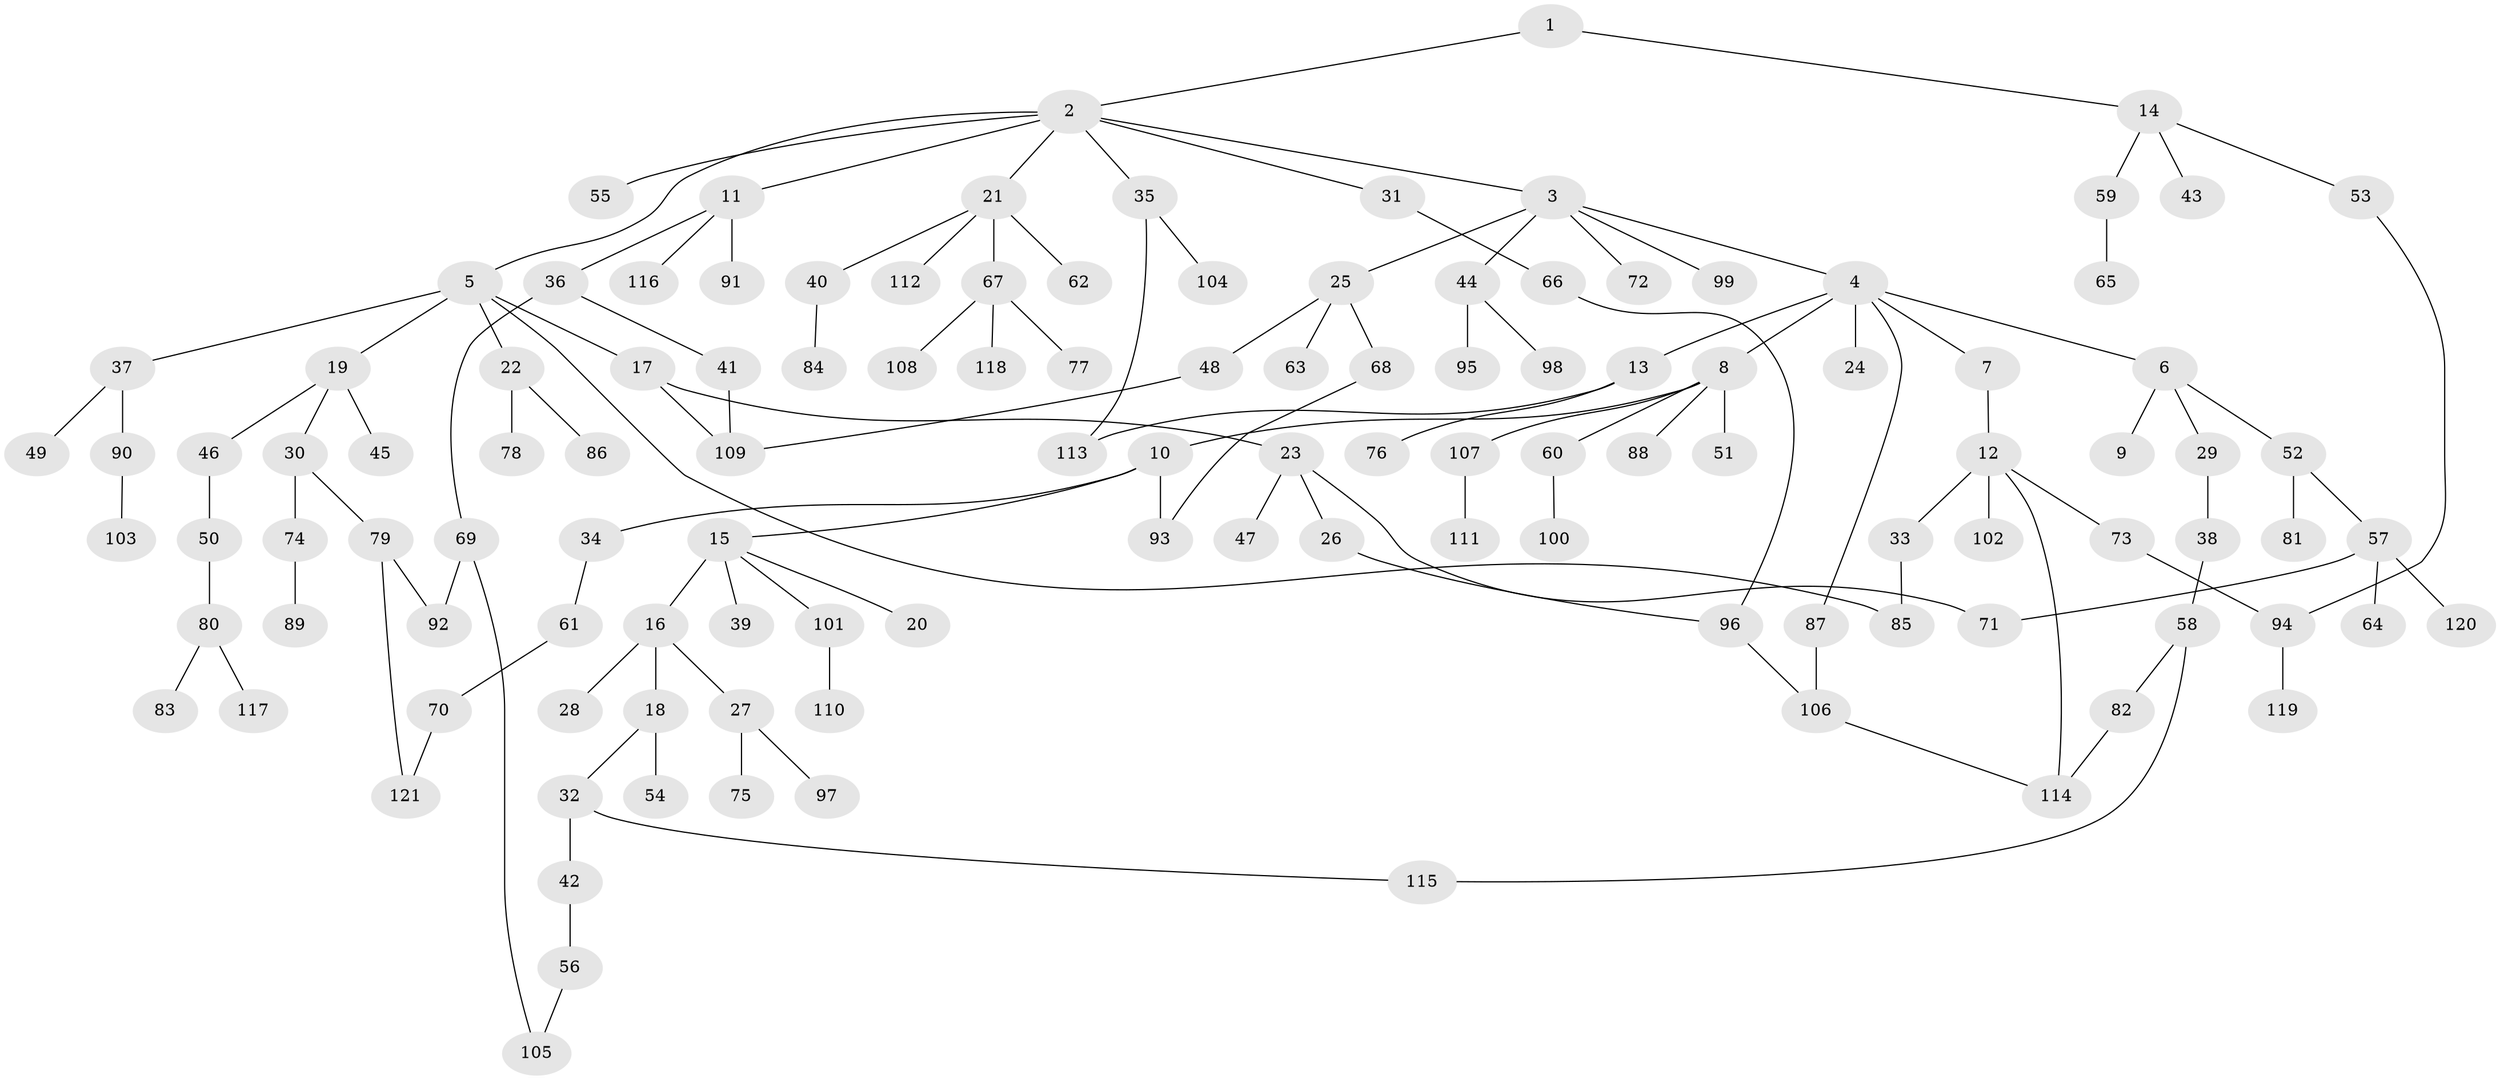 // Generated by graph-tools (version 1.1) at 2025/10/02/27/25 16:10:52]
// undirected, 121 vertices, 135 edges
graph export_dot {
graph [start="1"]
  node [color=gray90,style=filled];
  1;
  2;
  3;
  4;
  5;
  6;
  7;
  8;
  9;
  10;
  11;
  12;
  13;
  14;
  15;
  16;
  17;
  18;
  19;
  20;
  21;
  22;
  23;
  24;
  25;
  26;
  27;
  28;
  29;
  30;
  31;
  32;
  33;
  34;
  35;
  36;
  37;
  38;
  39;
  40;
  41;
  42;
  43;
  44;
  45;
  46;
  47;
  48;
  49;
  50;
  51;
  52;
  53;
  54;
  55;
  56;
  57;
  58;
  59;
  60;
  61;
  62;
  63;
  64;
  65;
  66;
  67;
  68;
  69;
  70;
  71;
  72;
  73;
  74;
  75;
  76;
  77;
  78;
  79;
  80;
  81;
  82;
  83;
  84;
  85;
  86;
  87;
  88;
  89;
  90;
  91;
  92;
  93;
  94;
  95;
  96;
  97;
  98;
  99;
  100;
  101;
  102;
  103;
  104;
  105;
  106;
  107;
  108;
  109;
  110;
  111;
  112;
  113;
  114;
  115;
  116;
  117;
  118;
  119;
  120;
  121;
  1 -- 2;
  1 -- 14;
  2 -- 3;
  2 -- 5;
  2 -- 11;
  2 -- 21;
  2 -- 31;
  2 -- 35;
  2 -- 55;
  3 -- 4;
  3 -- 25;
  3 -- 44;
  3 -- 72;
  3 -- 99;
  4 -- 6;
  4 -- 7;
  4 -- 8;
  4 -- 13;
  4 -- 24;
  4 -- 87;
  5 -- 17;
  5 -- 19;
  5 -- 22;
  5 -- 37;
  5 -- 85;
  6 -- 9;
  6 -- 29;
  6 -- 52;
  7 -- 12;
  8 -- 10;
  8 -- 51;
  8 -- 60;
  8 -- 88;
  8 -- 107;
  10 -- 15;
  10 -- 34;
  10 -- 93;
  11 -- 36;
  11 -- 91;
  11 -- 116;
  12 -- 33;
  12 -- 73;
  12 -- 102;
  12 -- 114;
  13 -- 76;
  13 -- 113;
  14 -- 43;
  14 -- 53;
  14 -- 59;
  15 -- 16;
  15 -- 20;
  15 -- 39;
  15 -- 101;
  16 -- 18;
  16 -- 27;
  16 -- 28;
  17 -- 23;
  17 -- 109;
  18 -- 32;
  18 -- 54;
  19 -- 30;
  19 -- 45;
  19 -- 46;
  21 -- 40;
  21 -- 62;
  21 -- 67;
  21 -- 112;
  22 -- 78;
  22 -- 86;
  23 -- 26;
  23 -- 47;
  23 -- 71;
  25 -- 48;
  25 -- 63;
  25 -- 68;
  26 -- 96;
  27 -- 75;
  27 -- 97;
  29 -- 38;
  30 -- 74;
  30 -- 79;
  31 -- 66;
  32 -- 42;
  32 -- 115;
  33 -- 85;
  34 -- 61;
  35 -- 104;
  35 -- 113;
  36 -- 41;
  36 -- 69;
  37 -- 49;
  37 -- 90;
  38 -- 58;
  40 -- 84;
  41 -- 109;
  42 -- 56;
  44 -- 95;
  44 -- 98;
  46 -- 50;
  48 -- 109;
  50 -- 80;
  52 -- 57;
  52 -- 81;
  53 -- 94;
  56 -- 105;
  57 -- 64;
  57 -- 120;
  57 -- 71;
  58 -- 82;
  58 -- 115;
  59 -- 65;
  60 -- 100;
  61 -- 70;
  66 -- 96;
  67 -- 77;
  67 -- 108;
  67 -- 118;
  68 -- 93;
  69 -- 105;
  69 -- 92;
  70 -- 121;
  73 -- 94;
  74 -- 89;
  79 -- 92;
  79 -- 121;
  80 -- 83;
  80 -- 117;
  82 -- 114;
  87 -- 106;
  90 -- 103;
  94 -- 119;
  96 -- 106;
  101 -- 110;
  106 -- 114;
  107 -- 111;
}
